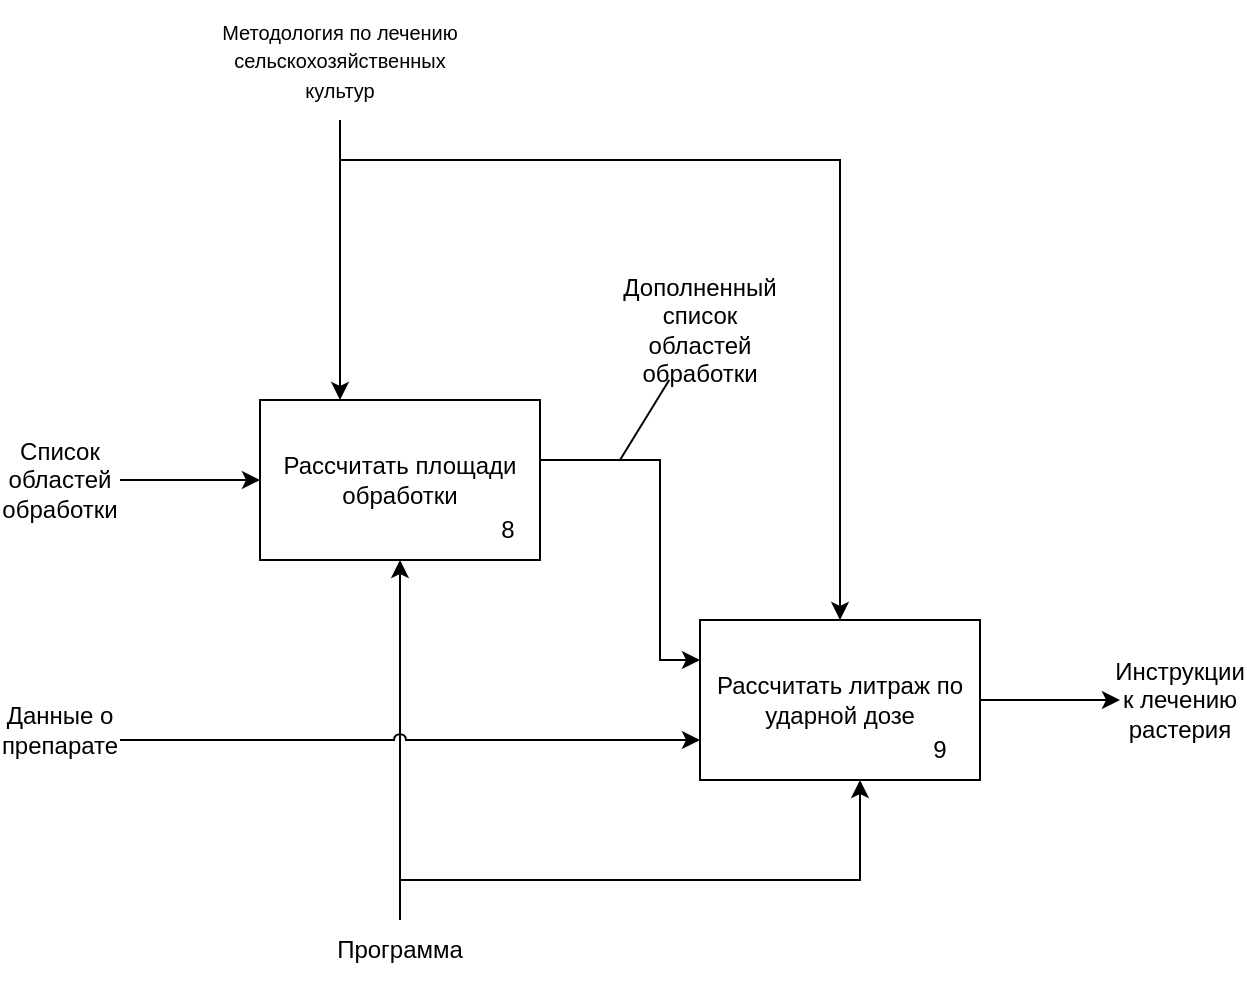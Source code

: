 <mxfile version="25.0.2">
  <diagram name="Страница — 1" id="oGmPVtbugTqvy4dVSNda">
    <mxGraphModel dx="806" dy="478" grid="1" gridSize="10" guides="1" tooltips="1" connect="1" arrows="1" fold="1" page="1" pageScale="1" pageWidth="827" pageHeight="1169" math="0" shadow="0">
      <root>
        <mxCell id="0" />
        <mxCell id="1" parent="0" />
        <mxCell id="bD1nHJxSQEPsHtlY3_ja-15" style="edgeStyle=orthogonalEdgeStyle;rounded=0;orthogonalLoop=1;jettySize=auto;html=1;" parent="1" source="bD1nHJxSQEPsHtlY3_ja-16" target="bD1nHJxSQEPsHtlY3_ja-26" edge="1">
          <mxGeometry relative="1" as="geometry">
            <Array as="points">
              <mxPoint x="330" y="480" />
              <mxPoint x="330" y="480" />
            </Array>
          </mxGeometry>
        </mxCell>
        <mxCell id="bD1nHJxSQEPsHtlY3_ja-34" style="edgeStyle=orthogonalEdgeStyle;rounded=0;orthogonalLoop=1;jettySize=auto;html=1;" parent="1" source="bD1nHJxSQEPsHtlY3_ja-16" target="bD1nHJxSQEPsHtlY3_ja-30" edge="1">
          <mxGeometry relative="1" as="geometry">
            <Array as="points">
              <mxPoint x="330" y="400" />
              <mxPoint x="580" y="400" />
            </Array>
          </mxGeometry>
        </mxCell>
        <mxCell id="bD1nHJxSQEPsHtlY3_ja-16" value="&lt;font style=&quot;font-size: 10px;&quot;&gt;Методология по лечению сельскохозяйственных культур&lt;/font&gt;" style="text;html=1;align=center;verticalAlign=middle;whiteSpace=wrap;rounded=0;" parent="1" vertex="1">
          <mxGeometry x="270" y="320" width="120" height="60" as="geometry" />
        </mxCell>
        <mxCell id="bD1nHJxSQEPsHtlY3_ja-17" style="edgeStyle=orthogonalEdgeStyle;rounded=0;orthogonalLoop=1;jettySize=auto;html=1;" parent="1" source="bD1nHJxSQEPsHtlY3_ja-18" target="bD1nHJxSQEPsHtlY3_ja-26" edge="1">
          <mxGeometry relative="1" as="geometry">
            <Array as="points">
              <mxPoint x="360" y="680" />
              <mxPoint x="360" y="680" />
            </Array>
          </mxGeometry>
        </mxCell>
        <mxCell id="bD1nHJxSQEPsHtlY3_ja-32" style="edgeStyle=orthogonalEdgeStyle;rounded=0;orthogonalLoop=1;jettySize=auto;html=1;" parent="1" source="bD1nHJxSQEPsHtlY3_ja-18" target="bD1nHJxSQEPsHtlY3_ja-30" edge="1">
          <mxGeometry relative="1" as="geometry">
            <Array as="points">
              <mxPoint x="360" y="760" />
              <mxPoint x="590" y="760" />
            </Array>
          </mxGeometry>
        </mxCell>
        <mxCell id="bD1nHJxSQEPsHtlY3_ja-18" value="Программа" style="text;html=1;align=center;verticalAlign=middle;whiteSpace=wrap;rounded=0;" parent="1" vertex="1">
          <mxGeometry x="330" y="780" width="60" height="30" as="geometry" />
        </mxCell>
        <mxCell id="bD1nHJxSQEPsHtlY3_ja-21" style="edgeStyle=orthogonalEdgeStyle;rounded=0;orthogonalLoop=1;jettySize=auto;html=1;jumpStyle=arc;" parent="1" source="bD1nHJxSQEPsHtlY3_ja-22" target="bD1nHJxSQEPsHtlY3_ja-30" edge="1">
          <mxGeometry relative="1" as="geometry">
            <Array as="points">
              <mxPoint x="460" y="690" />
              <mxPoint x="460" y="690" />
            </Array>
          </mxGeometry>
        </mxCell>
        <mxCell id="bD1nHJxSQEPsHtlY3_ja-22" value="Данные о препарате" style="text;html=1;align=center;verticalAlign=middle;whiteSpace=wrap;rounded=0;" parent="1" vertex="1">
          <mxGeometry x="160" y="660" width="60" height="50" as="geometry" />
        </mxCell>
        <mxCell id="bD1nHJxSQEPsHtlY3_ja-23" style="edgeStyle=orthogonalEdgeStyle;rounded=0;orthogonalLoop=1;jettySize=auto;html=1;" parent="1" source="bD1nHJxSQEPsHtlY3_ja-28" target="bD1nHJxSQEPsHtlY3_ja-26" edge="1">
          <mxGeometry relative="1" as="geometry">
            <mxPoint x="590" y="540" as="sourcePoint" />
            <Array as="points">
              <mxPoint x="240" y="560" />
              <mxPoint x="240" y="560" />
            </Array>
            <mxPoint x="240" y="560" as="targetPoint" />
          </mxGeometry>
        </mxCell>
        <mxCell id="bD1nHJxSQEPsHtlY3_ja-26" value="Рассчитать площади обработки" style="rounded=0;whiteSpace=wrap;html=1;" parent="1" vertex="1">
          <mxGeometry x="290" y="520" width="140" height="80" as="geometry" />
        </mxCell>
        <mxCell id="bD1nHJxSQEPsHtlY3_ja-27" value="8" style="text;html=1;align=center;verticalAlign=middle;whiteSpace=wrap;rounded=0;" parent="1" vertex="1">
          <mxGeometry x="384" y="570" width="60" height="30" as="geometry" />
        </mxCell>
        <mxCell id="bD1nHJxSQEPsHtlY3_ja-28" value="Список областей обработки" style="text;html=1;align=center;verticalAlign=middle;whiteSpace=wrap;rounded=0;" parent="1" vertex="1">
          <mxGeometry x="160" y="535" width="60" height="50" as="geometry" />
        </mxCell>
        <mxCell id="bD1nHJxSQEPsHtlY3_ja-30" value="Рассчитать литраж по ударной дозе" style="rounded=0;whiteSpace=wrap;html=1;" parent="1" vertex="1">
          <mxGeometry x="510" y="630" width="140" height="80" as="geometry" />
        </mxCell>
        <mxCell id="bD1nHJxSQEPsHtlY3_ja-31" value="9" style="text;html=1;align=center;verticalAlign=middle;whiteSpace=wrap;rounded=0;" parent="1" vertex="1">
          <mxGeometry x="600" y="680" width="60" height="30" as="geometry" />
        </mxCell>
        <mxCell id="bD1nHJxSQEPsHtlY3_ja-36" value="Дополненный список областей обработки" style="text;html=1;align=center;verticalAlign=middle;whiteSpace=wrap;rounded=0;" parent="1" vertex="1">
          <mxGeometry x="480" y="460" width="60" height="50" as="geometry" />
        </mxCell>
        <mxCell id="bD1nHJxSQEPsHtlY3_ja-37" style="edgeStyle=orthogonalEdgeStyle;rounded=0;orthogonalLoop=1;jettySize=auto;html=1;" parent="1" source="bD1nHJxSQEPsHtlY3_ja-26" target="bD1nHJxSQEPsHtlY3_ja-30" edge="1">
          <mxGeometry relative="1" as="geometry">
            <mxPoint x="490" y="510" as="sourcePoint" />
            <Array as="points">
              <mxPoint x="490" y="550" />
              <mxPoint x="490" y="650" />
            </Array>
          </mxGeometry>
        </mxCell>
        <mxCell id="bD1nHJxSQEPsHtlY3_ja-38" value="" style="endArrow=none;html=1;rounded=0;" parent="1" target="bD1nHJxSQEPsHtlY3_ja-36" edge="1">
          <mxGeometry width="50" height="50" relative="1" as="geometry">
            <mxPoint x="470" y="550" as="sourcePoint" />
            <mxPoint x="430" y="430" as="targetPoint" />
          </mxGeometry>
        </mxCell>
        <mxCell id="bD1nHJxSQEPsHtlY3_ja-46" style="edgeStyle=orthogonalEdgeStyle;rounded=0;orthogonalLoop=1;jettySize=auto;html=1;" parent="1" source="bD1nHJxSQEPsHtlY3_ja-30" target="bD1nHJxSQEPsHtlY3_ja-45" edge="1">
          <mxGeometry relative="1" as="geometry">
            <mxPoint x="870" y="760" as="sourcePoint" />
          </mxGeometry>
        </mxCell>
        <mxCell id="bD1nHJxSQEPsHtlY3_ja-45" value="Инструкции к лечению растерия" style="text;html=1;align=center;verticalAlign=middle;whiteSpace=wrap;rounded=0;" parent="1" vertex="1">
          <mxGeometry x="720" y="645" width="60" height="50" as="geometry" />
        </mxCell>
      </root>
    </mxGraphModel>
  </diagram>
</mxfile>
